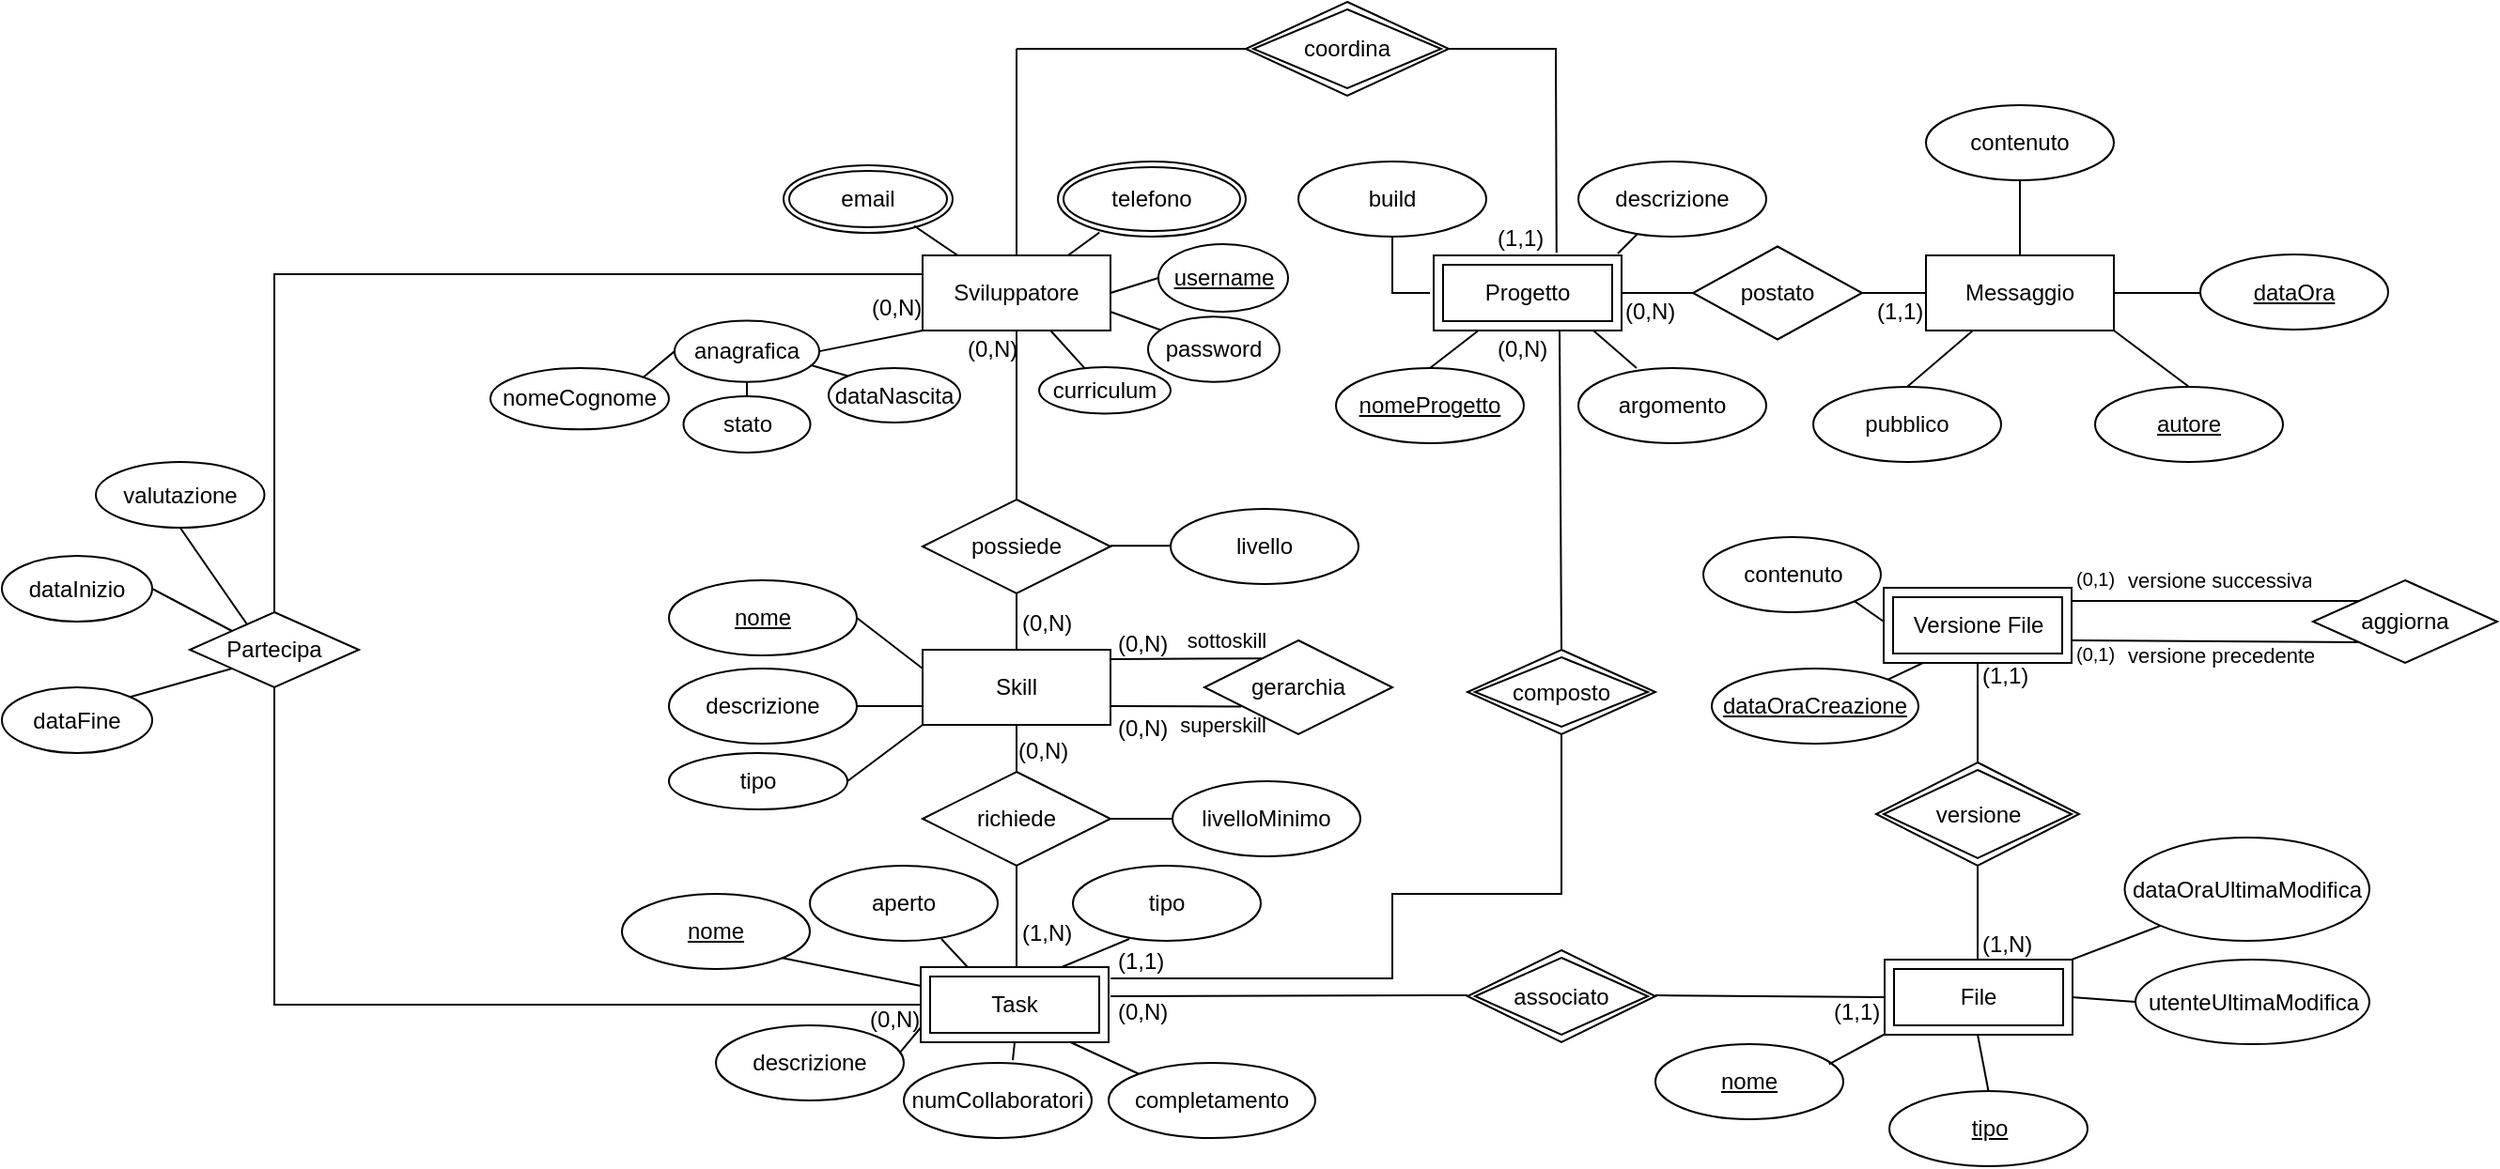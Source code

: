 <mxfile version="15.1.2" type="device"><diagram id="SwSQ7x032ahKRrcjR-fl" name="Page-1"><mxGraphModel dx="188" dy="547" grid="1" gridSize="10" guides="1" tooltips="1" connect="1" arrows="1" fold="1" page="1" pageScale="1" pageWidth="850" pageHeight="1100" math="0" shadow="0"><root><mxCell id="0"/><mxCell id="1" parent="0"/><mxCell id="p8ViYYLvwUc5K1neaGQL-1" value="Sviluppatore" style="whiteSpace=wrap;html=1;align=center;" parent="1" vertex="1"><mxGeometry x="1560" y="485" width="100" height="40" as="geometry"/></mxCell><mxCell id="p8ViYYLvwUc5K1neaGQL-2" value="anagrafica" style="ellipse;whiteSpace=wrap;html=1;align=center;" parent="1" vertex="1"><mxGeometry x="1428" y="519.76" width="77" height="32.62" as="geometry"/></mxCell><mxCell id="p8ViYYLvwUc5K1neaGQL-3" value="" style="endArrow=none;html=1;rounded=0;exitX=1;exitY=0.5;exitDx=0;exitDy=0;entryX=0;entryY=1;entryDx=0;entryDy=0;" parent="1" source="p8ViYYLvwUc5K1neaGQL-2" target="p8ViYYLvwUc5K1neaGQL-1" edge="1"><mxGeometry relative="1" as="geometry"><mxPoint x="1553" y="445" as="sourcePoint"/><mxPoint x="1720" y="444" as="targetPoint"/></mxGeometry></mxCell><mxCell id="p8ViYYLvwUc5K1neaGQL-4" value="" style="endArrow=none;html=1;rounded=0;entryX=0.221;entryY=0.945;entryDx=0;entryDy=0;entryPerimeter=0;" parent="1" source="p8ViYYLvwUc5K1neaGQL-1" target="p8ViYYLvwUc5K1neaGQL-5" edge="1"><mxGeometry relative="1" as="geometry"><mxPoint x="1520" y="424.5" as="sourcePoint"/><mxPoint x="1660" y="445" as="targetPoint"/></mxGeometry></mxCell><mxCell id="p8ViYYLvwUc5K1neaGQL-5" value="telefono" style="ellipse;shape=doubleEllipse;margin=3;whiteSpace=wrap;html=1;align=center;" parent="1" vertex="1"><mxGeometry x="1632" y="435" width="100" height="40" as="geometry"/></mxCell><mxCell id="p8ViYYLvwUc5K1neaGQL-6" value="email" style="ellipse;shape=doubleEllipse;margin=3;whiteSpace=wrap;html=1;align=center;" parent="1" vertex="1"><mxGeometry x="1486" y="437" width="90" height="36" as="geometry"/></mxCell><mxCell id="p8ViYYLvwUc5K1neaGQL-7" value="" style="endArrow=none;html=1;rounded=0;entryX=0.185;entryY=-0.002;entryDx=0;entryDy=0;exitX=0.772;exitY=0.896;exitDx=0;exitDy=0;exitPerimeter=0;entryPerimeter=0;" parent="1" source="p8ViYYLvwUc5K1neaGQL-6" target="p8ViYYLvwUc5K1neaGQL-1" edge="1"><mxGeometry relative="1" as="geometry"><mxPoint x="1550" y="564.5" as="sourcePoint"/><mxPoint x="1710" y="564.5" as="targetPoint"/></mxGeometry></mxCell><mxCell id="p8ViYYLvwUc5K1neaGQL-8" value="curriculum" style="ellipse;whiteSpace=wrap;html=1;align=center;" parent="1" vertex="1"><mxGeometry x="1622" y="544.5" width="70" height="24.75" as="geometry"/></mxCell><mxCell id="p8ViYYLvwUc5K1neaGQL-9" value="" style="endArrow=none;html=1;rounded=0;" parent="1" source="p8ViYYLvwUc5K1neaGQL-1" target="p8ViYYLvwUc5K1neaGQL-8" edge="1"><mxGeometry relative="1" as="geometry"><mxPoint x="1520" y="544" as="sourcePoint"/><mxPoint x="1680" y="544" as="targetPoint"/></mxGeometry></mxCell><mxCell id="p8ViYYLvwUc5K1neaGQL-10" value="Skill" style="whiteSpace=wrap;html=1;align=center;" parent="1" vertex="1"><mxGeometry x="1560" y="695" width="100" height="40" as="geometry"/></mxCell><mxCell id="p8ViYYLvwUc5K1neaGQL-11" value="Messaggio" style="whiteSpace=wrap;html=1;align=center;" parent="1" vertex="1"><mxGeometry x="2094" y="485" width="100" height="40" as="geometry"/></mxCell><mxCell id="p8ViYYLvwUc5K1neaGQL-12" value="&lt;u&gt;nomeProgetto&lt;/u&gt;" style="ellipse;whiteSpace=wrap;html=1;align=center;" parent="1" vertex="1"><mxGeometry x="1780" y="545" width="100" height="40" as="geometry"/></mxCell><mxCell id="p8ViYYLvwUc5K1neaGQL-13" value="" style="endArrow=none;html=1;rounded=0;exitX=0.5;exitY=0;exitDx=0;exitDy=0;entryX=0.25;entryY=1;entryDx=0;entryDy=0;" parent="1" source="p8ViYYLvwUc5K1neaGQL-12" edge="1"><mxGeometry relative="1" as="geometry"><mxPoint x="1721.5" y="523.5" as="sourcePoint"/><mxPoint x="1856.5" y="524.5" as="targetPoint"/></mxGeometry></mxCell><mxCell id="p8ViYYLvwUc5K1neaGQL-14" value="argomento" style="ellipse;whiteSpace=wrap;html=1;align=center;" parent="1" vertex="1"><mxGeometry x="1909" y="545" width="100" height="40" as="geometry"/></mxCell><mxCell id="p8ViYYLvwUc5K1neaGQL-15" value="" style="endArrow=none;html=1;rounded=0;" parent="1" edge="1"><mxGeometry relative="1" as="geometry"><mxPoint x="1917" y="525" as="sourcePoint"/><mxPoint x="1940" y="545" as="targetPoint"/></mxGeometry></mxCell><mxCell id="p8ViYYLvwUc5K1neaGQL-16" style="edgeStyle=orthogonalEdgeStyle;rounded=0;orthogonalLoop=1;jettySize=auto;html=1;exitX=0.5;exitY=1;exitDx=0;exitDy=0;" parent="1" source="p8ViYYLvwUc5K1neaGQL-12" target="p8ViYYLvwUc5K1neaGQL-12" edge="1"><mxGeometry relative="1" as="geometry"/></mxCell><mxCell id="p8ViYYLvwUc5K1neaGQL-17" value="descrizione" style="ellipse;whiteSpace=wrap;html=1;align=center;" parent="1" vertex="1"><mxGeometry x="1909" y="435" width="100" height="40" as="geometry"/></mxCell><mxCell id="p8ViYYLvwUc5K1neaGQL-18" value="" style="endArrow=none;html=1;rounded=0;" parent="1" target="p8ViYYLvwUc5K1neaGQL-17" edge="1"><mxGeometry relative="1" as="geometry"><mxPoint x="1930" y="484" as="sourcePoint"/><mxPoint x="1961.5" y="354.5" as="targetPoint"/></mxGeometry></mxCell><mxCell id="p8ViYYLvwUc5K1neaGQL-19" style="edgeStyle=orthogonalEdgeStyle;rounded=0;orthogonalLoop=1;jettySize=auto;html=1;exitX=0.5;exitY=1;exitDx=0;exitDy=0;" parent="1" edge="1"><mxGeometry relative="1" as="geometry"><mxPoint x="1881.5" y="524.5" as="sourcePoint"/><mxPoint x="1881.5" y="524.5" as="targetPoint"/></mxGeometry></mxCell><mxCell id="p8ViYYLvwUc5K1neaGQL-20" value="&lt;u&gt;nome&lt;/u&gt;" style="ellipse;whiteSpace=wrap;html=1;align=center;" parent="1" vertex="1"><mxGeometry x="1950" y="905" width="100" height="40" as="geometry"/></mxCell><mxCell id="p8ViYYLvwUc5K1neaGQL-21" value="&lt;u&gt;tipo&lt;/u&gt;" style="ellipse;whiteSpace=wrap;html=1;align=center;" parent="1" vertex="1"><mxGeometry x="2074.5" y="930" width="105.5" height="40" as="geometry"/></mxCell><mxCell id="p8ViYYLvwUc5K1neaGQL-22" value="dataOraUltimaModifica" style="ellipse;whiteSpace=wrap;html=1;align=center;" parent="1" vertex="1"><mxGeometry x="2199.75" y="795" width="130.25" height="55" as="geometry"/></mxCell><mxCell id="p8ViYYLvwUc5K1neaGQL-23" value="utenteUltimaModifica" style="ellipse;whiteSpace=wrap;html=1;align=center;" parent="1" vertex="1"><mxGeometry x="2205.5" y="860" width="124.5" height="45" as="geometry"/></mxCell><mxCell id="p8ViYYLvwUc5K1neaGQL-24" value="contenuto" style="ellipse;whiteSpace=wrap;html=1;align=center;" parent="1" vertex="1"><mxGeometry x="1975.5" y="635" width="94.5" height="40" as="geometry"/></mxCell><mxCell id="p8ViYYLvwUc5K1neaGQL-25" value="" style="endArrow=none;html=1;rounded=0;entryX=0;entryY=1;entryDx=0;entryDy=0;exitX=0.924;exitY=0.266;exitDx=0;exitDy=0;exitPerimeter=0;" parent="1" source="p8ViYYLvwUc5K1neaGQL-20" edge="1"><mxGeometry relative="1" as="geometry"><mxPoint x="2037" y="900" as="sourcePoint"/><mxPoint x="2071.5" y="900" as="targetPoint"/></mxGeometry></mxCell><mxCell id="p8ViYYLvwUc5K1neaGQL-26" value="" style="endArrow=none;html=1;rounded=0;entryX=0.5;entryY=0;entryDx=0;entryDy=0;exitX=0.5;exitY=1;exitDx=0;exitDy=0;" parent="1" target="p8ViYYLvwUc5K1neaGQL-21" edge="1"><mxGeometry relative="1" as="geometry"><mxPoint x="2121.5" y="900" as="sourcePoint"/><mxPoint x="2311.5" y="725" as="targetPoint"/></mxGeometry></mxCell><mxCell id="p8ViYYLvwUc5K1neaGQL-27" value="" style="endArrow=none;html=1;rounded=0;entryX=1;entryY=0;entryDx=0;entryDy=0;exitX=0;exitY=1;exitDx=0;exitDy=0;" parent="1" source="p8ViYYLvwUc5K1neaGQL-22" edge="1"><mxGeometry relative="1" as="geometry"><mxPoint x="2151.5" y="725" as="sourcePoint"/><mxPoint x="2171.5" y="860" as="targetPoint"/></mxGeometry></mxCell><mxCell id="p8ViYYLvwUc5K1neaGQL-28" value="" style="endArrow=none;html=1;rounded=0;entryX=0;entryY=0.5;entryDx=0;entryDy=0;exitX=1;exitY=0.5;exitDx=0;exitDy=0;" parent="1" target="p8ViYYLvwUc5K1neaGQL-23" edge="1"><mxGeometry relative="1" as="geometry"><mxPoint x="2171.5" y="880" as="sourcePoint"/><mxPoint x="2161.5" y="825" as="targetPoint"/></mxGeometry></mxCell><mxCell id="p8ViYYLvwUc5K1neaGQL-29" value="descrizione" style="ellipse;whiteSpace=wrap;html=1;align=center;" parent="1" vertex="1"><mxGeometry x="1450" y="895" width="100" height="40" as="geometry"/></mxCell><mxCell id="p8ViYYLvwUc5K1neaGQL-30" value="tipo" style="ellipse;whiteSpace=wrap;html=1;align=center;" parent="1" vertex="1"><mxGeometry x="1640" y="810" width="100" height="40" as="geometry"/></mxCell><mxCell id="p8ViYYLvwUc5K1neaGQL-31" value="numCollaboratori" style="ellipse;whiteSpace=wrap;html=1;align=center;" parent="1" vertex="1"><mxGeometry x="1550" y="915" width="100" height="40" as="geometry"/></mxCell><mxCell id="p8ViYYLvwUc5K1neaGQL-32" value="completamento" style="ellipse;whiteSpace=wrap;html=1;align=center;" parent="1" vertex="1"><mxGeometry x="1659" y="915" width="110" height="40" as="geometry"/></mxCell><mxCell id="p8ViYYLvwUc5K1neaGQL-33" value="aperto" style="ellipse;whiteSpace=wrap;html=1;align=center;" parent="1" vertex="1"><mxGeometry x="1500" y="810" width="100" height="40" as="geometry"/></mxCell><mxCell id="p8ViYYLvwUc5K1neaGQL-34" value="" style="endArrow=none;html=1;rounded=0;entryX=0.25;entryY=0;entryDx=0;entryDy=0;" parent="1" target="p8ViYYLvwUc5K1neaGQL-96" edge="1"><mxGeometry relative="1" as="geometry"><mxPoint x="1570" y="849" as="sourcePoint"/><mxPoint x="1585" y="860.0" as="targetPoint"/></mxGeometry></mxCell><mxCell id="p8ViYYLvwUc5K1neaGQL-35" value="" style="endArrow=none;html=1;rounded=0;exitX=0.75;exitY=0;exitDx=0;exitDy=0;" parent="1" source="p8ViYYLvwUc5K1neaGQL-96" edge="1"><mxGeometry relative="1" as="geometry"><mxPoint x="1635" y="860.0" as="sourcePoint"/><mxPoint x="1670" y="849" as="targetPoint"/></mxGeometry></mxCell><mxCell id="p8ViYYLvwUc5K1neaGQL-36" value="" style="endArrow=none;html=1;rounded=0;exitX=0.983;exitY=0.352;exitDx=0;exitDy=0;exitPerimeter=0;" parent="1" source="p8ViYYLvwUc5K1neaGQL-29" edge="1"><mxGeometry relative="1" as="geometry"><mxPoint x="1630" y="830" as="sourcePoint"/><mxPoint x="1560" y="895" as="targetPoint"/><Array as="points"/></mxGeometry></mxCell><mxCell id="p8ViYYLvwUc5K1neaGQL-37" value="" style="endArrow=none;html=1;rounded=0;exitX=0.58;exitY=-0.035;exitDx=0;exitDy=0;exitPerimeter=0;entryX=0.5;entryY=1;entryDx=0;entryDy=0;" parent="1" source="p8ViYYLvwUc5K1neaGQL-31" target="p8ViYYLvwUc5K1neaGQL-96" edge="1"><mxGeometry relative="1" as="geometry"><mxPoint x="1630" y="830" as="sourcePoint"/><mxPoint x="1585" y="900" as="targetPoint"/></mxGeometry></mxCell><mxCell id="p8ViYYLvwUc5K1neaGQL-38" value="" style="endArrow=none;html=1;rounded=0;entryX=0;entryY=0;entryDx=0;entryDy=0;exitX=0.68;exitY=0.975;exitDx=0;exitDy=0;exitPerimeter=0;" parent="1" target="p8ViYYLvwUc5K1neaGQL-32" edge="1"><mxGeometry relative="1" as="geometry"><mxPoint x="1628" y="899.0" as="sourcePoint"/><mxPoint x="1790" y="830" as="targetPoint"/></mxGeometry></mxCell><mxCell id="p8ViYYLvwUc5K1neaGQL-39" value="pubblico" style="ellipse;whiteSpace=wrap;html=1;align=center;" parent="1" vertex="1"><mxGeometry x="2034" y="555" width="100" height="40" as="geometry"/></mxCell><mxCell id="p8ViYYLvwUc5K1neaGQL-40" value="&lt;u&gt;autore&lt;/u&gt;" style="ellipse;whiteSpace=wrap;html=1;align=center;" parent="1" vertex="1"><mxGeometry x="2184" y="555" width="100" height="40" as="geometry"/></mxCell><mxCell id="p8ViYYLvwUc5K1neaGQL-41" value="contenuto" style="ellipse;whiteSpace=wrap;html=1;align=center;" parent="1" vertex="1"><mxGeometry x="2094" y="405" width="100" height="40" as="geometry"/></mxCell><mxCell id="p8ViYYLvwUc5K1neaGQL-42" value="" style="endArrow=none;html=1;rounded=0;exitX=0.5;exitY=1;exitDx=0;exitDy=0;entryX=0.5;entryY=0;entryDx=0;entryDy=0;" parent="1" source="p8ViYYLvwUc5K1neaGQL-41" target="p8ViYYLvwUc5K1neaGQL-11" edge="1"><mxGeometry relative="1" as="geometry"><mxPoint x="1914" y="645" as="sourcePoint"/><mxPoint x="2074" y="645" as="targetPoint"/></mxGeometry></mxCell><mxCell id="p8ViYYLvwUc5K1neaGQL-43" value="" style="endArrow=none;html=1;rounded=0;entryX=0.25;entryY=1;entryDx=0;entryDy=0;exitX=0.5;exitY=0;exitDx=0;exitDy=0;" parent="1" source="p8ViYYLvwUc5K1neaGQL-39" target="p8ViYYLvwUc5K1neaGQL-11" edge="1"><mxGeometry relative="1" as="geometry"><mxPoint x="1914" y="645" as="sourcePoint"/><mxPoint x="2074" y="645" as="targetPoint"/></mxGeometry></mxCell><mxCell id="p8ViYYLvwUc5K1neaGQL-44" value="" style="endArrow=none;html=1;rounded=0;entryX=1;entryY=1;entryDx=0;entryDy=0;exitX=0.5;exitY=0;exitDx=0;exitDy=0;" parent="1" source="p8ViYYLvwUc5K1neaGQL-40" target="p8ViYYLvwUc5K1neaGQL-11" edge="1"><mxGeometry relative="1" as="geometry"><mxPoint x="1914" y="645" as="sourcePoint"/><mxPoint x="2074" y="645" as="targetPoint"/></mxGeometry></mxCell><mxCell id="p8ViYYLvwUc5K1neaGQL-45" value="richiede" style="shape=rhombus;perimeter=rhombusPerimeter;whiteSpace=wrap;html=1;align=center;" parent="1" vertex="1"><mxGeometry x="1560" y="760" width="100" height="50" as="geometry"/></mxCell><mxCell id="p8ViYYLvwUc5K1neaGQL-46" value="" style="endArrow=none;html=1;rounded=0;entryX=0.5;entryY=0;entryDx=0;entryDy=0;" parent="1" target="p8ViYYLvwUc5K1neaGQL-45" edge="1"><mxGeometry relative="1" as="geometry"><mxPoint x="1610" y="735" as="sourcePoint"/><mxPoint x="1610" y="735" as="targetPoint"/></mxGeometry></mxCell><mxCell id="p8ViYYLvwUc5K1neaGQL-47" value="" style="endArrow=none;html=1;rounded=0;exitX=0.5;exitY=1;exitDx=0;exitDy=0;entryX=0.51;entryY=0.025;entryDx=0;entryDy=0;entryPerimeter=0;" parent="1" source="p8ViYYLvwUc5K1neaGQL-45" target="p8ViYYLvwUc5K1neaGQL-96" edge="1"><mxGeometry relative="1" as="geometry"><mxPoint x="1609" y="800" as="sourcePoint"/><mxPoint x="1610" y="860.0" as="targetPoint"/></mxGeometry></mxCell><mxCell id="p8ViYYLvwUc5K1neaGQL-48" value="possiede" style="shape=rhombus;perimeter=rhombusPerimeter;whiteSpace=wrap;html=1;align=center;" parent="1" vertex="1"><mxGeometry x="1560" y="615" width="100" height="50" as="geometry"/></mxCell><mxCell id="p8ViYYLvwUc5K1neaGQL-49" value="" style="endArrow=none;html=1;rounded=0;entryX=0.5;entryY=0;entryDx=0;entryDy=0;" parent="1" target="p8ViYYLvwUc5K1neaGQL-10" edge="1"><mxGeometry relative="1" as="geometry"><mxPoint x="1610" y="665" as="sourcePoint"/><mxPoint x="2130" y="675" as="targetPoint"/></mxGeometry></mxCell><mxCell id="p8ViYYLvwUc5K1neaGQL-50" value="postato" style="shape=rhombus;perimeter=rhombusPerimeter;whiteSpace=wrap;html=1;align=center;" parent="1" vertex="1"><mxGeometry x="1970" y="480.25" width="90" height="49.5" as="geometry"/></mxCell><mxCell id="p8ViYYLvwUc5K1neaGQL-52" value="" style="endArrow=none;html=1;rounded=0;entryX=0;entryY=0.5;entryDx=0;entryDy=0;" parent="1" target="p8ViYYLvwUc5K1neaGQL-11" edge="1"><mxGeometry relative="1" as="geometry"><mxPoint x="2060" y="505" as="sourcePoint"/><mxPoint x="2090" y="505" as="targetPoint"/></mxGeometry></mxCell><mxCell id="p8ViYYLvwUc5K1neaGQL-53" value="" style="endArrow=none;html=1;rounded=0;entryX=0;entryY=0.5;entryDx=0;entryDy=0;" parent="1" edge="1"><mxGeometry relative="1" as="geometry"><mxPoint x="1660" y="879.5" as="sourcePoint"/><mxPoint x="1850" y="879" as="targetPoint"/></mxGeometry></mxCell><mxCell id="p8ViYYLvwUc5K1neaGQL-54" value="" style="endArrow=none;html=1;rounded=0;exitX=1;exitY=0.5;exitDx=0;exitDy=0;entryX=0;entryY=0.5;entryDx=0;entryDy=0;" parent="1" edge="1"><mxGeometry relative="1" as="geometry"><mxPoint x="1950" y="879" as="sourcePoint"/><mxPoint x="2071.5" y="880" as="targetPoint"/></mxGeometry></mxCell><mxCell id="p8ViYYLvwUc5K1neaGQL-55" value="livello" style="ellipse;whiteSpace=wrap;html=1;align=center;" parent="1" vertex="1"><mxGeometry x="1692" y="620" width="100" height="40" as="geometry"/></mxCell><mxCell id="p8ViYYLvwUc5K1neaGQL-56" value="" style="endArrow=none;html=1;rounded=0;exitX=1;exitY=0.493;exitDx=0;exitDy=0;exitPerimeter=0;" parent="1" source="p8ViYYLvwUc5K1neaGQL-48" edge="1"><mxGeometry relative="1" as="geometry"><mxPoint x="1663" y="639.66" as="sourcePoint"/><mxPoint x="1692" y="639.66" as="targetPoint"/></mxGeometry></mxCell><mxCell id="p8ViYYLvwUc5K1neaGQL-57" value="livelloMinimo" style="ellipse;whiteSpace=wrap;html=1;align=center;" parent="1" vertex="1"><mxGeometry x="1693" y="765" width="100" height="40" as="geometry"/></mxCell><mxCell id="p8ViYYLvwUc5K1neaGQL-58" value="" style="endArrow=none;html=1;rounded=0;entryX=1;entryY=0.5;entryDx=0;entryDy=0;" parent="1" source="p8ViYYLvwUc5K1neaGQL-57" target="p8ViYYLvwUc5K1neaGQL-45" edge="1"><mxGeometry relative="1" as="geometry"><mxPoint x="1532" y="785" as="sourcePoint"/><mxPoint x="1532" y="785" as="targetPoint"/></mxGeometry></mxCell><mxCell id="p8ViYYLvwUc5K1neaGQL-59" value="" style="endArrow=none;html=1;rounded=0;exitX=0.5;exitY=0;exitDx=0;exitDy=0;entryX=0.675;entryY=1.012;entryDx=0;entryDy=0;entryPerimeter=0;" parent="1" source="p8ViYYLvwUc5K1neaGQL-97" edge="1"><mxGeometry relative="1" as="geometry"><mxPoint x="1900" y="690.0" as="sourcePoint"/><mxPoint x="1899" y="524.98" as="targetPoint"/></mxGeometry></mxCell><mxCell id="p8ViYYLvwUc5K1neaGQL-60" value="" style="endArrow=none;html=1;rounded=0;exitX=1;exitY=0.25;exitDx=0;exitDy=0;entryX=0.5;entryY=1;entryDx=0;entryDy=0;" parent="1" edge="1"><mxGeometry relative="1" as="geometry"><mxPoint x="1660" y="870.0" as="sourcePoint"/><mxPoint x="1900" y="740.0" as="targetPoint"/><Array as="points"><mxPoint x="1810" y="870"/><mxPoint x="1810" y="825"/><mxPoint x="1900" y="825"/></Array></mxGeometry></mxCell><mxCell id="p8ViYYLvwUc5K1neaGQL-61" value="Partecipa" style="shape=rhombus;perimeter=rhombusPerimeter;whiteSpace=wrap;html=1;align=center;" parent="1" vertex="1"><mxGeometry x="1170" y="675" width="90" height="40" as="geometry"/></mxCell><mxCell id="p8ViYYLvwUc5K1neaGQL-62" value="" style="endArrow=none;html=1;rounded=0;entryX=0;entryY=0.5;entryDx=0;entryDy=0;exitX=0.5;exitY=1;exitDx=0;exitDy=0;" parent="1" source="p8ViYYLvwUc5K1neaGQL-61" target="p8ViYYLvwUc5K1neaGQL-96" edge="1"><mxGeometry relative="1" as="geometry"><mxPoint x="1410" y="715" as="sourcePoint"/><mxPoint x="1560" y="880.0" as="targetPoint"/><Array as="points"><mxPoint x="1215" y="884"/></Array></mxGeometry></mxCell><mxCell id="p8ViYYLvwUc5K1neaGQL-63" value="" style="endArrow=none;html=1;rounded=0;entryX=0;entryY=0.25;entryDx=0;entryDy=0;exitX=0.5;exitY=0;exitDx=0;exitDy=0;" parent="1" source="p8ViYYLvwUc5K1neaGQL-61" target="p8ViYYLvwUc5K1neaGQL-1" edge="1"><mxGeometry relative="1" as="geometry"><mxPoint x="1420" y="675" as="sourcePoint"/><mxPoint x="1580" y="675" as="targetPoint"/><Array as="points"><mxPoint x="1215" y="495"/></Array></mxGeometry></mxCell><mxCell id="p8ViYYLvwUc5K1neaGQL-64" value="" style="endArrow=none;html=1;rounded=0;entryX=0.5;entryY=1;entryDx=0;entryDy=0;" parent="1" target="p8ViYYLvwUc5K1neaGQL-1" edge="1"><mxGeometry relative="1" as="geometry"><mxPoint x="1610" y="615" as="sourcePoint"/><mxPoint x="1770" y="615" as="targetPoint"/></mxGeometry></mxCell><mxCell id="p8ViYYLvwUc5K1neaGQL-65" value="&lt;u&gt;dataOra&lt;/u&gt;" style="ellipse;whiteSpace=wrap;html=1;align=center;" parent="1" vertex="1"><mxGeometry x="2240" y="484.5" width="100" height="40" as="geometry"/></mxCell><mxCell id="p8ViYYLvwUc5K1neaGQL-66" value="" style="endArrow=none;html=1;rounded=0;exitX=1;exitY=0.5;exitDx=0;exitDy=0;" parent="1" source="p8ViYYLvwUc5K1neaGQL-11" edge="1"><mxGeometry relative="1" as="geometry"><mxPoint x="2200" y="505" as="sourcePoint"/><mxPoint x="2240" y="505" as="targetPoint"/></mxGeometry></mxCell><mxCell id="p8ViYYLvwUc5K1neaGQL-67" value="build" style="ellipse;whiteSpace=wrap;html=1;align=center;" parent="1" vertex="1"><mxGeometry x="1760" y="435" width="100" height="40" as="geometry"/></mxCell><mxCell id="p8ViYYLvwUc5K1neaGQL-68" value="" style="endArrow=none;html=1;rounded=0;" parent="1" edge="1"><mxGeometry relative="1" as="geometry"><mxPoint x="1810" y="475" as="sourcePoint"/><mxPoint x="1830" y="505" as="targetPoint"/><Array as="points"><mxPoint x="1810" y="505"/></Array></mxGeometry></mxCell><mxCell id="p8ViYYLvwUc5K1neaGQL-69" value="&lt;u&gt;nome&lt;/u&gt;" style="ellipse;whiteSpace=wrap;html=1;align=center;" parent="1" vertex="1"><mxGeometry x="1425" y="658" width="100" height="40" as="geometry"/></mxCell><mxCell id="p8ViYYLvwUc5K1neaGQL-70" value="descrizione" style="ellipse;whiteSpace=wrap;html=1;align=center;" parent="1" vertex="1"><mxGeometry x="1425" y="705" width="100" height="40" as="geometry"/></mxCell><mxCell id="p8ViYYLvwUc5K1neaGQL-71" value="" style="endArrow=none;html=1;rounded=0;entryX=0;entryY=0.25;entryDx=0;entryDy=0;exitX=1;exitY=0.5;exitDx=0;exitDy=0;" parent="1" source="p8ViYYLvwUc5K1neaGQL-69" target="p8ViYYLvwUc5K1neaGQL-10" edge="1"><mxGeometry relative="1" as="geometry"><mxPoint x="1510" y="685" as="sourcePoint"/><mxPoint x="1670" y="685" as="targetPoint"/></mxGeometry></mxCell><mxCell id="p8ViYYLvwUc5K1neaGQL-72" value="" style="endArrow=none;html=1;rounded=0;entryX=0;entryY=0.75;entryDx=0;entryDy=0;exitX=1;exitY=0.5;exitDx=0;exitDy=0;" parent="1" source="p8ViYYLvwUc5K1neaGQL-70" target="p8ViYYLvwUc5K1neaGQL-10" edge="1"><mxGeometry relative="1" as="geometry"><mxPoint x="1510" y="745" as="sourcePoint"/><mxPoint x="1670" y="745" as="targetPoint"/></mxGeometry></mxCell><mxCell id="p8ViYYLvwUc5K1neaGQL-73" value="" style="endArrow=none;html=1;rounded=0;entryX=0.659;entryY=-0.021;entryDx=0;entryDy=0;entryPerimeter=0;" parent="1" edge="1"><mxGeometry relative="1" as="geometry"><mxPoint x="1840" y="375" as="sourcePoint"/><mxPoint x="1897.4" y="483.66" as="targetPoint"/><Array as="points"><mxPoint x="1897" y="375"/></Array></mxGeometry></mxCell><mxCell id="p8ViYYLvwUc5K1neaGQL-74" value="" style="endArrow=none;html=1;rounded=0;entryX=0;entryY=0.5;entryDx=0;entryDy=0;" parent="1" target="p8ViYYLvwUc5K1neaGQL-111" edge="1"><mxGeometry relative="1" as="geometry"><mxPoint x="1610" y="375" as="sourcePoint"/><mxPoint x="1700" y="375" as="targetPoint"/></mxGeometry></mxCell><mxCell id="p8ViYYLvwUc5K1neaGQL-75" value="" style="resizable=0;html=1;align=right;verticalAlign=bottom;" parent="p8ViYYLvwUc5K1neaGQL-74" connectable="0" vertex="1"><mxGeometry x="1" relative="1" as="geometry"/></mxCell><mxCell id="p8ViYYLvwUc5K1neaGQL-76" value="(1,1)" style="resizable=0;html=1;align=left;verticalAlign=bottom;" parent="1" connectable="0" vertex="1"><mxGeometry x="1864" y="484.5" as="geometry"/></mxCell><mxCell id="p8ViYYLvwUc5K1neaGQL-77" value="(0,N)" style="resizable=0;html=1;align=left;verticalAlign=bottom;direction=south;" parent="1" connectable="0" vertex="1"><mxGeometry x="1581" y="543" as="geometry"><mxPoint x="1" as="offset"/></mxGeometry></mxCell><mxCell id="p8ViYYLvwUc5K1neaGQL-78" value="(0,N)" style="resizable=0;html=1;align=left;verticalAlign=bottom;direction=south;" parent="1" connectable="0" vertex="1"><mxGeometry x="1611" y="689" as="geometry"/></mxCell><mxCell id="p8ViYYLvwUc5K1neaGQL-79" value="(1,N)" style="resizable=0;html=1;align=left;verticalAlign=bottom;direction=south;" parent="1" connectable="0" vertex="1"><mxGeometry x="1611" y="854" as="geometry"/></mxCell><mxCell id="p8ViYYLvwUc5K1neaGQL-80" value="(0,N)" style="resizable=0;html=1;align=left;verticalAlign=bottom;direction=south;" parent="1" connectable="0" vertex="1"><mxGeometry x="1609" y="757" as="geometry"/></mxCell><mxCell id="p8ViYYLvwUc5K1neaGQL-81" value="(0,N)" style="resizable=0;html=1;align=left;verticalAlign=bottom;direction=south;" parent="1" connectable="0" vertex="1"><mxGeometry x="1531" y="521" as="geometry"/></mxCell><mxCell id="p8ViYYLvwUc5K1neaGQL-82" value="(0,N)" style="resizable=0;html=1;align=left;verticalAlign=bottom;direction=south;" parent="1" connectable="0" vertex="1"><mxGeometry x="1530" y="900" as="geometry"/></mxCell><mxCell id="p8ViYYLvwUc5K1neaGQL-83" value="(0,N)" style="resizable=0;html=1;align=left;verticalAlign=bottom;direction=south;" parent="1" connectable="0" vertex="1"><mxGeometry x="1864" y="543" as="geometry"/></mxCell><mxCell id="p8ViYYLvwUc5K1neaGQL-84" value="(1,1)" style="resizable=0;html=1;align=left;verticalAlign=bottom;direction=north;" parent="1" connectable="0" vertex="1"><mxGeometry x="1662" y="869" as="geometry"/></mxCell><mxCell id="p8ViYYLvwUc5K1neaGQL-85" value="(1,1)" style="resizable=0;html=1;align=left;verticalAlign=bottom;direction=north;" parent="1" connectable="0" vertex="1"><mxGeometry x="2043" y="896" as="geometry"/></mxCell><mxCell id="p8ViYYLvwUc5K1neaGQL-86" value="(0,N)" style="resizable=0;html=1;align=left;verticalAlign=bottom;direction=north;" parent="1" connectable="0" vertex="1"><mxGeometry x="1662" y="896" as="geometry"/></mxCell><mxCell id="p8ViYYLvwUc5K1neaGQL-87" value="(1,1)" style="resizable=0;html=1;align=left;verticalAlign=bottom;" parent="1" connectable="0" vertex="1"><mxGeometry x="2066" y="523" as="geometry"/></mxCell><mxCell id="p8ViYYLvwUc5K1neaGQL-88" value="(0,N)" style="resizable=0;html=1;align=left;verticalAlign=bottom;" parent="1" connectable="0" vertex="1"><mxGeometry x="1932" y="523" as="geometry"/></mxCell><mxCell id="p8ViYYLvwUc5K1neaGQL-89" value="gerarchia" style="shape=rhombus;perimeter=rhombusPerimeter;whiteSpace=wrap;html=1;align=center;" parent="1" vertex="1"><mxGeometry x="1710" y="690" width="100" height="50" as="geometry"/></mxCell><mxCell id="p8ViYYLvwUc5K1neaGQL-90" value="" style="endArrow=none;html=1;rounded=0;entryX=0.196;entryY=0.704;entryDx=0;entryDy=0;entryPerimeter=0;" parent="1" target="p8ViYYLvwUc5K1neaGQL-89" edge="1"><mxGeometry relative="1" as="geometry"><mxPoint x="1660" y="725" as="sourcePoint"/><mxPoint x="1700" y="725" as="targetPoint"/></mxGeometry></mxCell><mxCell id="p8ViYYLvwUc5K1neaGQL-91" value="" style="endArrow=none;html=1;rounded=0;entryX=0.305;entryY=0.192;entryDx=0;entryDy=0;entryPerimeter=0;" parent="1" target="p8ViYYLvwUc5K1neaGQL-89" edge="1"><mxGeometry relative="1" as="geometry"><mxPoint x="1660" y="700" as="sourcePoint"/><mxPoint x="1700" y="700" as="targetPoint"/></mxGeometry></mxCell><mxCell id="p8ViYYLvwUc5K1neaGQL-92" value="&lt;font style=&quot;font-size: 11px&quot;&gt;superskill&lt;/font&gt;" style="text;html=1;strokeColor=none;fillColor=none;align=center;verticalAlign=middle;whiteSpace=wrap;rounded=0;" parent="1" vertex="1"><mxGeometry x="1700" y="725" width="40" height="20" as="geometry"/></mxCell><mxCell id="p8ViYYLvwUc5K1neaGQL-93" value="&lt;font style=&quot;font-size: 11px&quot;&gt;sottoskill&lt;/font&gt;" style="text;html=1;strokeColor=none;fillColor=none;align=center;verticalAlign=middle;whiteSpace=wrap;rounded=0;" parent="1" vertex="1"><mxGeometry x="1702" y="680" width="40" height="20" as="geometry"/></mxCell><mxCell id="p8ViYYLvwUc5K1neaGQL-94" value="(0,N)" style="resizable=0;html=1;align=left;verticalAlign=bottom;direction=south;" parent="1" connectable="0" vertex="1"><mxGeometry x="1662" y="700" as="geometry"/></mxCell><mxCell id="p8ViYYLvwUc5K1neaGQL-95" value="(0,N)" style="resizable=0;html=1;align=left;verticalAlign=bottom;direction=south;" parent="1" connectable="0" vertex="1"><mxGeometry x="1662" y="745" as="geometry"/></mxCell><mxCell id="p8ViYYLvwUc5K1neaGQL-96" value="Task" style="shape=ext;margin=3;double=1;whiteSpace=wrap;html=1;align=center;" parent="1" vertex="1"><mxGeometry x="1559" y="864" width="100" height="40" as="geometry"/></mxCell><mxCell id="p8ViYYLvwUc5K1neaGQL-97" value="composto" style="shape=rhombus;double=1;perimeter=rhombusPerimeter;whiteSpace=wrap;html=1;align=center;" parent="1" vertex="1"><mxGeometry x="1850" y="695" width="100" height="45" as="geometry"/></mxCell><mxCell id="p8ViYYLvwUc5K1neaGQL-98" value="nomeCognome" style="ellipse;whiteSpace=wrap;html=1;align=center;" parent="1" vertex="1"><mxGeometry x="1330" y="545" width="95" height="32.62" as="geometry"/></mxCell><mxCell id="p8ViYYLvwUc5K1neaGQL-99" value="dataNascita" style="ellipse;whiteSpace=wrap;html=1;align=center;" parent="1" vertex="1"><mxGeometry x="1510" y="545" width="70" height="29" as="geometry"/></mxCell><mxCell id="p8ViYYLvwUc5K1neaGQL-100" value="" style="endArrow=none;html=1;rounded=0;exitX=1;exitY=0;exitDx=0;exitDy=0;entryX=0;entryY=0.5;entryDx=0;entryDy=0;" parent="1" source="p8ViYYLvwUc5K1neaGQL-98" target="p8ViYYLvwUc5K1neaGQL-2" edge="1"><mxGeometry relative="1" as="geometry"><mxPoint x="1360" y="645" as="sourcePoint"/><mxPoint x="1520" y="645" as="targetPoint"/></mxGeometry></mxCell><mxCell id="p8ViYYLvwUc5K1neaGQL-101" value="" style="endArrow=none;html=1;rounded=0;exitX=0.5;exitY=1;exitDx=0;exitDy=0;entryX=0.5;entryY=0;entryDx=0;entryDy=0;" parent="1" source="p8ViYYLvwUc5K1neaGQL-2" target="p8ViYYLvwUc5K1neaGQL-103" edge="1"><mxGeometry relative="1" as="geometry"><mxPoint x="1390" y="565" as="sourcePoint"/><mxPoint x="1460" y="560.0" as="targetPoint"/></mxGeometry></mxCell><mxCell id="p8ViYYLvwUc5K1neaGQL-102" value="" style="endArrow=none;html=1;rounded=0;exitX=0.939;exitY=0.723;exitDx=0;exitDy=0;exitPerimeter=0;entryX=0;entryY=0;entryDx=0;entryDy=0;" parent="1" source="p8ViYYLvwUc5K1neaGQL-2" target="p8ViYYLvwUc5K1neaGQL-99" edge="1"><mxGeometry relative="1" as="geometry"><mxPoint x="1440" y="555" as="sourcePoint"/><mxPoint x="1475" y="571" as="targetPoint"/></mxGeometry></mxCell><mxCell id="p8ViYYLvwUc5K1neaGQL-103" value="stato" style="ellipse;whiteSpace=wrap;html=1;align=center;" parent="1" vertex="1"><mxGeometry x="1432.75" y="560" width="67.5" height="30" as="geometry"/></mxCell><mxCell id="p8ViYYLvwUc5K1neaGQL-104" value="&lt;u&gt;username&lt;/u&gt;" style="ellipse;whiteSpace=wrap;html=1;align=center;" parent="1" vertex="1"><mxGeometry x="1685.5" y="479" width="69" height="36" as="geometry"/></mxCell><mxCell id="p8ViYYLvwUc5K1neaGQL-105" value="password" style="ellipse;whiteSpace=wrap;html=1;align=center;" parent="1" vertex="1"><mxGeometry x="1680" y="517.63" width="70" height="34.75" as="geometry"/></mxCell><mxCell id="p8ViYYLvwUc5K1neaGQL-106" value="" style="endArrow=none;html=1;rounded=0;exitX=1;exitY=0.75;exitDx=0;exitDy=0;" parent="1" source="p8ViYYLvwUc5K1neaGQL-1" target="p8ViYYLvwUc5K1neaGQL-105" edge="1"><mxGeometry relative="1" as="geometry"><mxPoint x="1600" y="525" as="sourcePoint"/><mxPoint x="1760" y="525" as="targetPoint"/></mxGeometry></mxCell><mxCell id="p8ViYYLvwUc5K1neaGQL-107" value="" style="endArrow=none;html=1;rounded=0;entryX=0;entryY=0.5;entryDx=0;entryDy=0;exitX=1;exitY=0.5;exitDx=0;exitDy=0;" parent="1" source="p8ViYYLvwUc5K1neaGQL-1" target="p8ViYYLvwUc5K1neaGQL-104" edge="1"><mxGeometry relative="1" as="geometry"><mxPoint x="1660" y="495" as="sourcePoint"/><mxPoint x="1820" y="495" as="targetPoint"/></mxGeometry></mxCell><mxCell id="p8ViYYLvwUc5K1neaGQL-108" value="&lt;u&gt;nome&lt;/u&gt;" style="ellipse;whiteSpace=wrap;html=1;align=center;" parent="1" vertex="1"><mxGeometry x="1400" y="825" width="100" height="40" as="geometry"/></mxCell><mxCell id="p8ViYYLvwUc5K1neaGQL-109" value="" style="endArrow=none;html=1;rounded=0;exitX=1;exitY=1;exitDx=0;exitDy=0;entryX=0;entryY=0.25;entryDx=0;entryDy=0;" parent="1" source="p8ViYYLvwUc5K1neaGQL-108" target="p8ViYYLvwUc5K1neaGQL-96" edge="1"><mxGeometry relative="1" as="geometry"><mxPoint x="1560" y="775" as="sourcePoint"/><mxPoint x="1720" y="775" as="targetPoint"/></mxGeometry></mxCell><mxCell id="p8ViYYLvwUc5K1neaGQL-110" value="Progetto" style="shape=ext;margin=3;double=1;whiteSpace=wrap;html=1;align=center;" parent="1" vertex="1"><mxGeometry x="1832" y="485" width="100" height="40" as="geometry"/></mxCell><mxCell id="p8ViYYLvwUc5K1neaGQL-111" value="coordina" style="shape=rhombus;double=1;perimeter=rhombusPerimeter;whiteSpace=wrap;html=1;align=center;" parent="1" vertex="1"><mxGeometry x="1732" y="350" width="108" height="50" as="geometry"/></mxCell><mxCell id="p8ViYYLvwUc5K1neaGQL-112" value="aggiorna" style="shape=rhombus;perimeter=rhombusPerimeter;whiteSpace=wrap;html=1;align=center;" parent="1" vertex="1"><mxGeometry x="2300" y="658" width="98" height="44" as="geometry"/></mxCell><mxCell id="p8ViYYLvwUc5K1neaGQL-113" value="" style="endArrow=none;html=1;rounded=0;entryX=0;entryY=0;entryDx=0;entryDy=0;" parent="1" target="p8ViYYLvwUc5K1neaGQL-112" edge="1"><mxGeometry relative="1" as="geometry"><mxPoint x="2172" y="669" as="sourcePoint"/><mxPoint x="2270" y="870" as="targetPoint"/></mxGeometry></mxCell><mxCell id="p8ViYYLvwUc5K1neaGQL-114" value="versione successiva" style="text;strokeColor=none;fillColor=none;spacingLeft=4;spacingRight=4;overflow=hidden;rotatable=0;points=[[0,0.5],[1,0.5]];portConstraint=eastwest;fontSize=11;" parent="1" vertex="1"><mxGeometry x="2195.5" y="645" width="108.5" height="20" as="geometry"/></mxCell><mxCell id="p8ViYYLvwUc5K1neaGQL-115" value="" style="endArrow=none;html=1;rounded=0;fontSize=11;exitX=0;exitY=0.5;exitDx=0;exitDy=0;entryX=1;entryY=1;entryDx=0;entryDy=0;" parent="1" target="p8ViYYLvwUc5K1neaGQL-24" edge="1"><mxGeometry relative="1" as="geometry"><mxPoint x="2071.5" y="680" as="sourcePoint"/><mxPoint x="2300" y="855" as="targetPoint"/></mxGeometry></mxCell><mxCell id="p8ViYYLvwUc5K1neaGQL-116" value="&lt;font style=&quot;font-size: 10px&quot;&gt;(0,1)&lt;/font&gt;" style="resizable=0;html=1;align=left;verticalAlign=bottom;direction=north;" parent="1" connectable="0" vertex="1"><mxGeometry x="2171.5" y="665" as="geometry"/></mxCell><mxCell id="p8ViYYLvwUc5K1neaGQL-117" value="&lt;font style=&quot;font-size: 10px&quot;&gt;(0,1)&lt;/font&gt;" style="resizable=0;html=1;align=left;verticalAlign=bottom;direction=north;" parent="1" connectable="0" vertex="1"><mxGeometry x="2171.5" y="705" as="geometry"/></mxCell><mxCell id="p8ViYYLvwUc5K1neaGQL-118" value="valutazione" style="ellipse;whiteSpace=wrap;html=1;align=center;" parent="1" vertex="1"><mxGeometry x="1120" y="595" width="89.75" height="35" as="geometry"/></mxCell><mxCell id="p8ViYYLvwUc5K1neaGQL-119" value="" style="endArrow=none;html=1;rounded=0;entryX=0.5;entryY=1;entryDx=0;entryDy=0;exitX=0.338;exitY=0.16;exitDx=0;exitDy=0;exitPerimeter=0;" parent="1" source="p8ViYYLvwUc5K1neaGQL-61" target="p8ViYYLvwUc5K1neaGQL-118" edge="1"><mxGeometry relative="1" as="geometry"><mxPoint x="1310" y="685" as="sourcePoint"/><mxPoint x="1470" y="715" as="targetPoint"/></mxGeometry></mxCell><mxCell id="p8ViYYLvwUc5K1neaGQL-120" value="dataInizio" style="ellipse;whiteSpace=wrap;html=1;align=center;" parent="1" vertex="1"><mxGeometry x="1070" y="645" width="80" height="35" as="geometry"/></mxCell><mxCell id="p8ViYYLvwUc5K1neaGQL-121" value="dataFine" style="ellipse;whiteSpace=wrap;html=1;align=center;" parent="1" vertex="1"><mxGeometry x="1070" y="715" width="80" height="35" as="geometry"/></mxCell><mxCell id="p8ViYYLvwUc5K1neaGQL-122" value="" style="endArrow=none;html=1;rounded=0;exitX=1;exitY=0;exitDx=0;exitDy=0;entryX=0;entryY=1;entryDx=0;entryDy=0;" parent="1" source="p8ViYYLvwUc5K1neaGQL-121" target="p8ViYYLvwUc5K1neaGQL-61" edge="1"><mxGeometry relative="1" as="geometry"><mxPoint x="1320" y="695" as="sourcePoint"/><mxPoint x="1260" y="705" as="targetPoint"/></mxGeometry></mxCell><mxCell id="p8ViYYLvwUc5K1neaGQL-123" value="" style="endArrow=none;html=1;rounded=0;entryX=0;entryY=0;entryDx=0;entryDy=0;exitX=1;exitY=0.5;exitDx=0;exitDy=0;" parent="1" source="p8ViYYLvwUc5K1neaGQL-120" target="p8ViYYLvwUc5K1neaGQL-61" edge="1"><mxGeometry relative="1" as="geometry"><mxPoint x="1330" y="705" as="sourcePoint"/><mxPoint x="1350.25" y="682.5" as="targetPoint"/></mxGeometry></mxCell><mxCell id="p8ViYYLvwUc5K1neaGQL-124" value="" style="endArrow=none;html=1;rounded=0;entryX=0.5;entryY=0;entryDx=0;entryDy=0;" parent="1" edge="1"><mxGeometry relative="1" as="geometry"><mxPoint x="2121.5" y="700" as="sourcePoint"/><mxPoint x="2121.5" y="755" as="targetPoint"/></mxGeometry></mxCell><mxCell id="p8ViYYLvwUc5K1neaGQL-125" value="versione precedente&#10;" style="text;strokeColor=none;fillColor=none;spacingLeft=4;spacingRight=4;overflow=hidden;rotatable=0;points=[[0,0.5],[1,0.5]];portConstraint=eastwest;fontSize=11;" parent="1" vertex="1"><mxGeometry x="2195.5" y="685" width="110" height="20" as="geometry"/></mxCell><mxCell id="p8ViYYLvwUc5K1neaGQL-126" value="" style="endArrow=none;html=1;rounded=0;exitX=1;exitY=0.75;exitDx=0;exitDy=0;entryX=0;entryY=1;entryDx=0;entryDy=0;" parent="1" target="p8ViYYLvwUc5K1neaGQL-112" edge="1"><mxGeometry relative="1" as="geometry"><mxPoint x="2171.5" y="690" as="sourcePoint"/><mxPoint x="2324.5" y="691" as="targetPoint"/></mxGeometry></mxCell><mxCell id="p8ViYYLvwUc5K1neaGQL-127" value="" style="endArrow=none;html=1;rounded=0;exitX=0.5;exitY=0;exitDx=0;exitDy=0;entryX=0.5;entryY=1;entryDx=0;entryDy=0;" parent="1" edge="1"><mxGeometry relative="1" as="geometry"><mxPoint x="2121.5" y="860" as="sourcePoint"/><mxPoint x="2121.5" y="805" as="targetPoint"/></mxGeometry></mxCell><mxCell id="p8ViYYLvwUc5K1neaGQL-128" value="&lt;u&gt;dataOraCreazione&lt;/u&gt;" style="ellipse;whiteSpace=wrap;html=1;align=center;" parent="1" vertex="1"><mxGeometry x="1980" y="705" width="110" height="40" as="geometry"/></mxCell><mxCell id="p8ViYYLvwUc5K1neaGQL-129" value="" style="endArrow=none;html=1;rounded=0;fontSize=11;exitX=0.25;exitY=1;exitDx=0;exitDy=0;entryX=1;entryY=0;entryDx=0;entryDy=0;" parent="1" target="p8ViYYLvwUc5K1neaGQL-128" edge="1"><mxGeometry relative="1" as="geometry"><mxPoint x="2096.5" y="700" as="sourcePoint"/><mxPoint x="2055.355" y="679.142" as="targetPoint"/></mxGeometry></mxCell><mxCell id="p8ViYYLvwUc5K1neaGQL-130" value="(1,1)" style="resizable=0;html=1;align=left;verticalAlign=bottom;direction=north;" parent="1" connectable="0" vertex="1"><mxGeometry x="2121.5" y="717.5" as="geometry"/></mxCell><mxCell id="p8ViYYLvwUc5K1neaGQL-131" value="(1,N)" style="resizable=0;html=1;align=left;verticalAlign=bottom;direction=north;" parent="1" connectable="0" vertex="1"><mxGeometry x="2121.5" y="860" as="geometry"/></mxCell><mxCell id="p8ViYYLvwUc5K1neaGQL-132" value="Versione File" style="shape=ext;margin=3;double=1;whiteSpace=wrap;html=1;align=center;" parent="1" vertex="1"><mxGeometry x="2071.5" y="662" width="100" height="40" as="geometry"/></mxCell><mxCell id="p8ViYYLvwUc5K1neaGQL-133" value="versione" style="shape=rhombus;double=1;perimeter=rhombusPerimeter;whiteSpace=wrap;html=1;align=center;" parent="1" vertex="1"><mxGeometry x="2067.5" y="755" width="108" height="55" as="geometry"/></mxCell><mxCell id="p8ViYYLvwUc5K1neaGQL-134" value="associato" style="shape=rhombus;double=1;perimeter=rhombusPerimeter;whiteSpace=wrap;html=1;align=center;" parent="1" vertex="1"><mxGeometry x="1850" y="855" width="100" height="49" as="geometry"/></mxCell><mxCell id="p8ViYYLvwUc5K1neaGQL-135" value="File" style="shape=ext;margin=3;double=1;whiteSpace=wrap;html=1;align=center;" parent="1" vertex="1"><mxGeometry x="2072" y="860" width="100" height="40" as="geometry"/></mxCell><mxCell id="p8ViYYLvwUc5K1neaGQL-136" value="tipo" style="ellipse;whiteSpace=wrap;html=1;align=center;" parent="1" vertex="1"><mxGeometry x="1425" y="750" width="95" height="30" as="geometry"/></mxCell><mxCell id="p8ViYYLvwUc5K1neaGQL-137" value="" style="endArrow=none;html=1;rounded=0;entryX=0;entryY=1;entryDx=0;entryDy=0;" parent="1" target="p8ViYYLvwUc5K1neaGQL-10" edge="1"><mxGeometry relative="1" as="geometry"><mxPoint x="1520" y="765" as="sourcePoint"/><mxPoint x="1680" y="765" as="targetPoint"/></mxGeometry></mxCell><mxCell id="p8ViYYLvwUc5K1neaGQL-138" value="" style="endArrow=none;html=1;rounded=0;exitX=0.5;exitY=0;exitDx=0;exitDy=0;" parent="1" source="p8ViYYLvwUc5K1neaGQL-1" edge="1"><mxGeometry relative="1" as="geometry"><mxPoint x="1580" y="365" as="sourcePoint"/><mxPoint x="1610" y="375" as="targetPoint"/></mxGeometry></mxCell><mxCell id="w0c2IvfwqYvwtIdCOJnm-1" value="" style="endArrow=none;html=1;rounded=0;entryX=0;entryY=0.5;entryDx=0;entryDy=0;exitX=1;exitY=0.5;exitDx=0;exitDy=0;" parent="1" source="p8ViYYLvwUc5K1neaGQL-110" target="p8ViYYLvwUc5K1neaGQL-50" edge="1"><mxGeometry relative="1" as="geometry"><mxPoint x="2070" y="515.0" as="sourcePoint"/><mxPoint x="2104" y="515.0" as="targetPoint"/></mxGeometry></mxCell></root></mxGraphModel></diagram></mxfile>